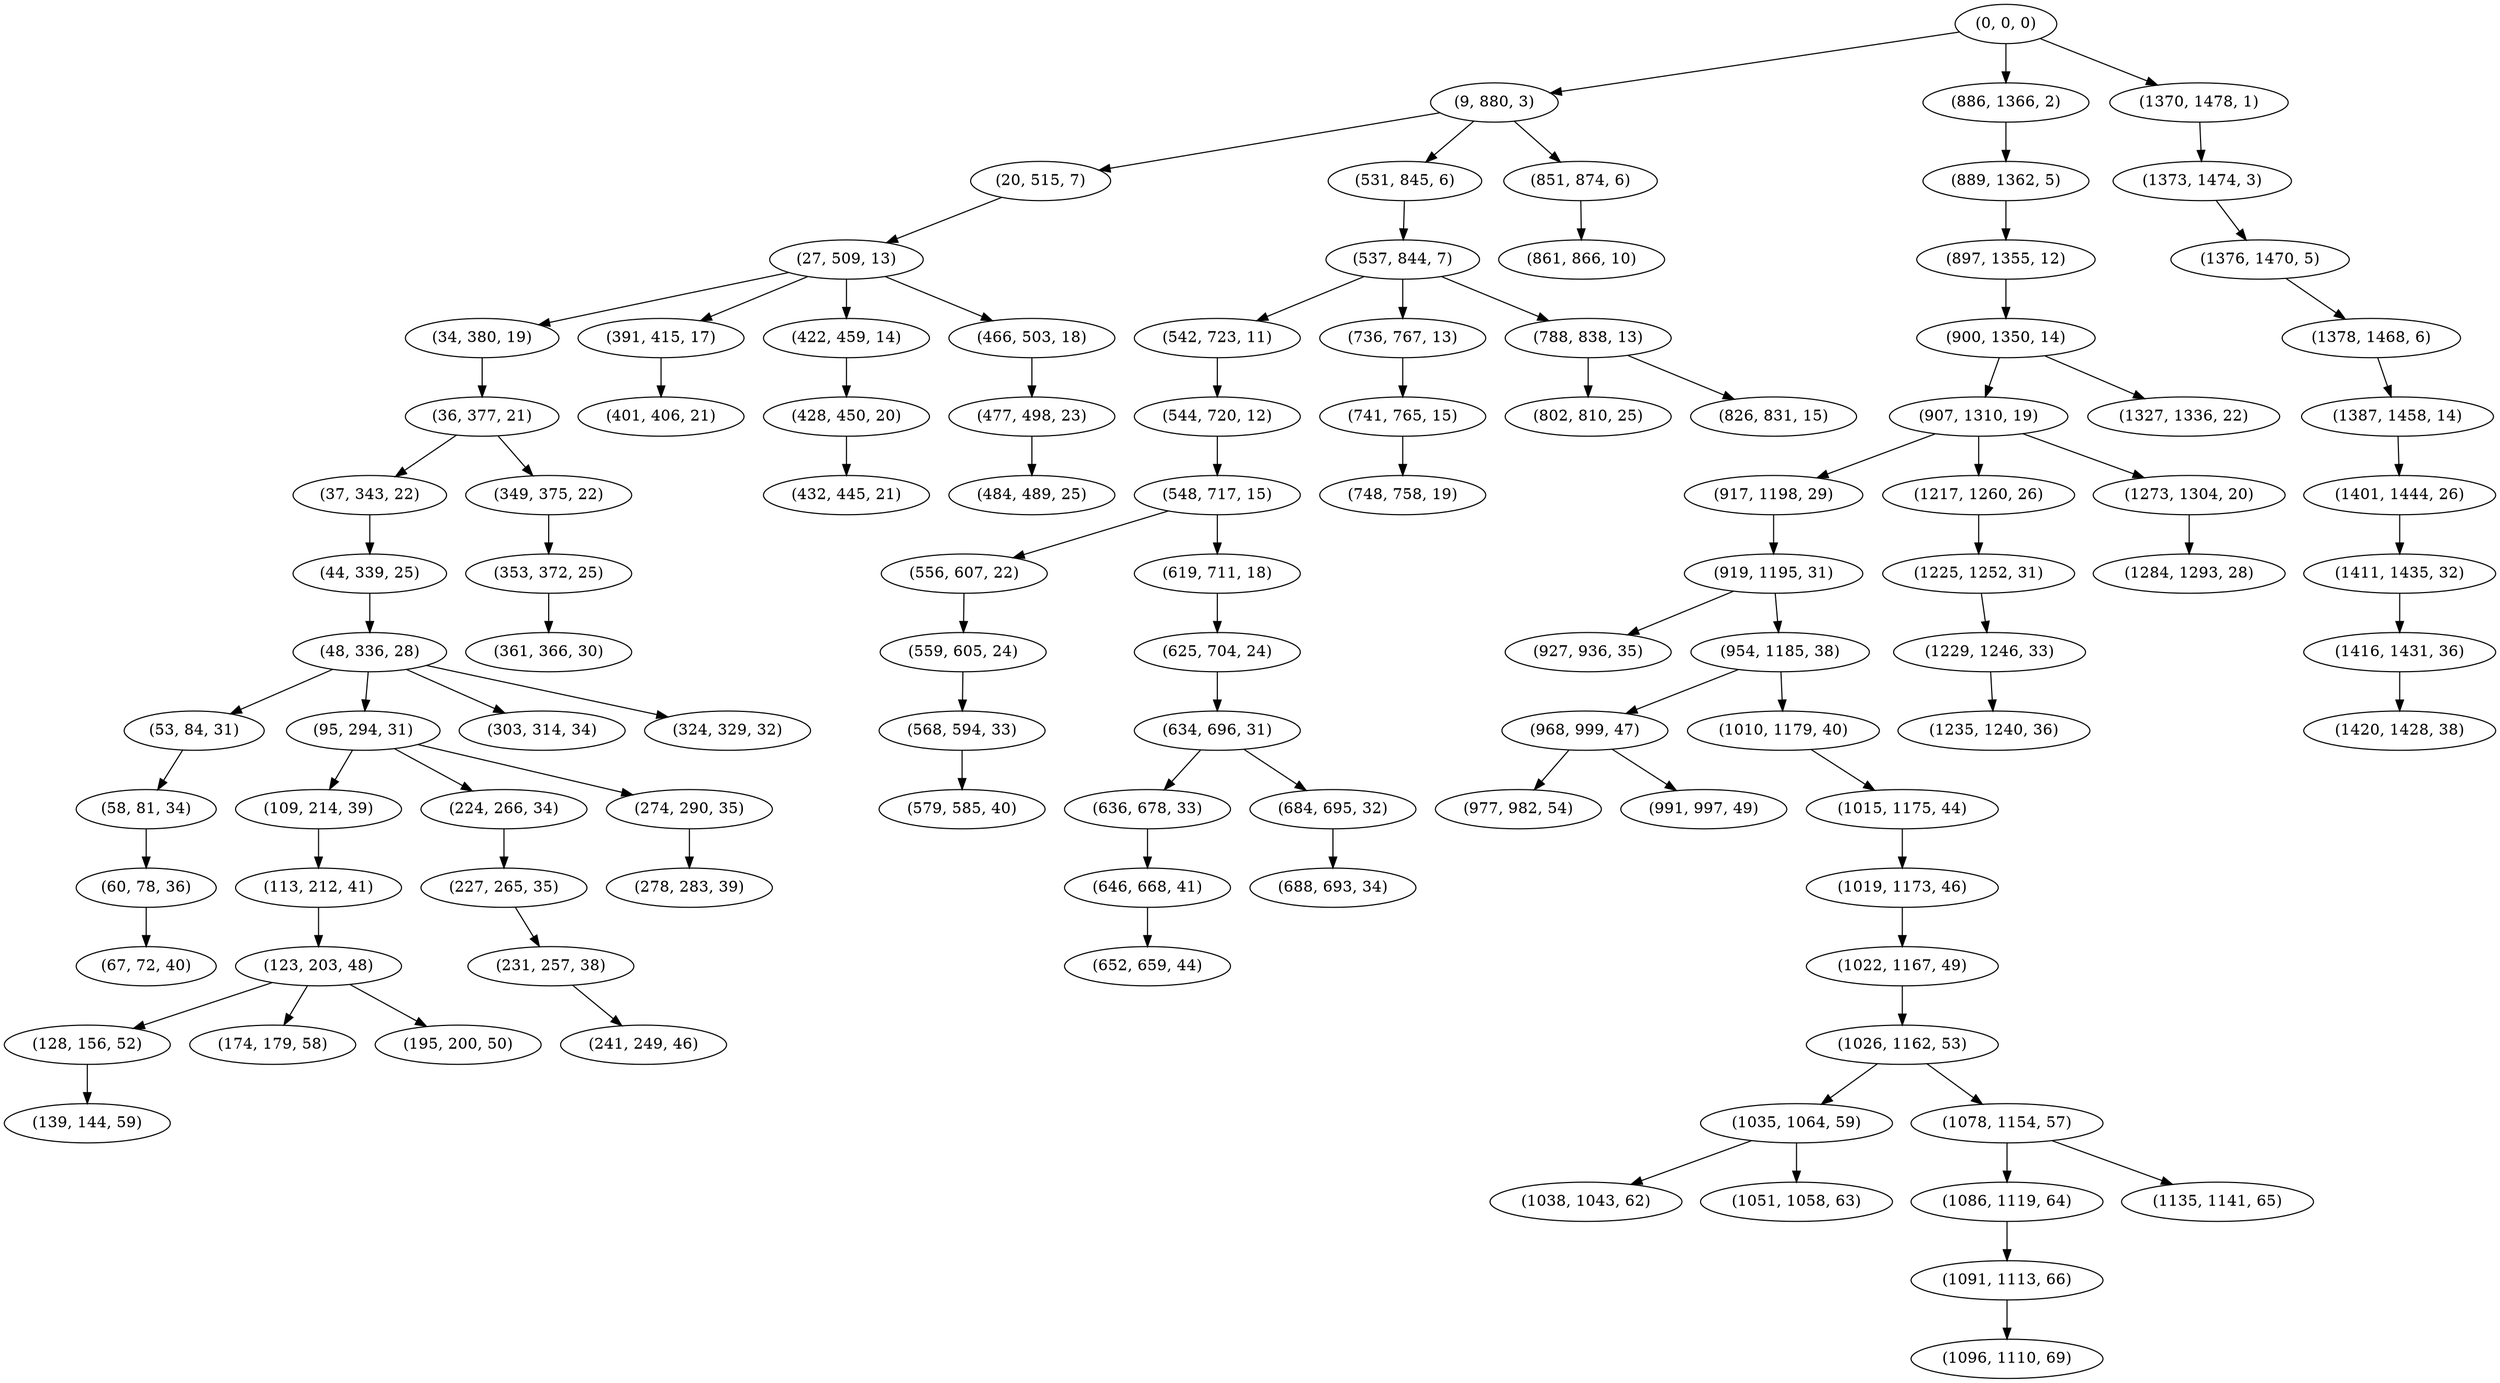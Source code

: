 digraph tree {
    "(0, 0, 0)";
    "(9, 880, 3)";
    "(20, 515, 7)";
    "(27, 509, 13)";
    "(34, 380, 19)";
    "(36, 377, 21)";
    "(37, 343, 22)";
    "(44, 339, 25)";
    "(48, 336, 28)";
    "(53, 84, 31)";
    "(58, 81, 34)";
    "(60, 78, 36)";
    "(67, 72, 40)";
    "(95, 294, 31)";
    "(109, 214, 39)";
    "(113, 212, 41)";
    "(123, 203, 48)";
    "(128, 156, 52)";
    "(139, 144, 59)";
    "(174, 179, 58)";
    "(195, 200, 50)";
    "(224, 266, 34)";
    "(227, 265, 35)";
    "(231, 257, 38)";
    "(241, 249, 46)";
    "(274, 290, 35)";
    "(278, 283, 39)";
    "(303, 314, 34)";
    "(324, 329, 32)";
    "(349, 375, 22)";
    "(353, 372, 25)";
    "(361, 366, 30)";
    "(391, 415, 17)";
    "(401, 406, 21)";
    "(422, 459, 14)";
    "(428, 450, 20)";
    "(432, 445, 21)";
    "(466, 503, 18)";
    "(477, 498, 23)";
    "(484, 489, 25)";
    "(531, 845, 6)";
    "(537, 844, 7)";
    "(542, 723, 11)";
    "(544, 720, 12)";
    "(548, 717, 15)";
    "(556, 607, 22)";
    "(559, 605, 24)";
    "(568, 594, 33)";
    "(579, 585, 40)";
    "(619, 711, 18)";
    "(625, 704, 24)";
    "(634, 696, 31)";
    "(636, 678, 33)";
    "(646, 668, 41)";
    "(652, 659, 44)";
    "(684, 695, 32)";
    "(688, 693, 34)";
    "(736, 767, 13)";
    "(741, 765, 15)";
    "(748, 758, 19)";
    "(788, 838, 13)";
    "(802, 810, 25)";
    "(826, 831, 15)";
    "(851, 874, 6)";
    "(861, 866, 10)";
    "(886, 1366, 2)";
    "(889, 1362, 5)";
    "(897, 1355, 12)";
    "(900, 1350, 14)";
    "(907, 1310, 19)";
    "(917, 1198, 29)";
    "(919, 1195, 31)";
    "(927, 936, 35)";
    "(954, 1185, 38)";
    "(968, 999, 47)";
    "(977, 982, 54)";
    "(991, 997, 49)";
    "(1010, 1179, 40)";
    "(1015, 1175, 44)";
    "(1019, 1173, 46)";
    "(1022, 1167, 49)";
    "(1026, 1162, 53)";
    "(1035, 1064, 59)";
    "(1038, 1043, 62)";
    "(1051, 1058, 63)";
    "(1078, 1154, 57)";
    "(1086, 1119, 64)";
    "(1091, 1113, 66)";
    "(1096, 1110, 69)";
    "(1135, 1141, 65)";
    "(1217, 1260, 26)";
    "(1225, 1252, 31)";
    "(1229, 1246, 33)";
    "(1235, 1240, 36)";
    "(1273, 1304, 20)";
    "(1284, 1293, 28)";
    "(1327, 1336, 22)";
    "(1370, 1478, 1)";
    "(1373, 1474, 3)";
    "(1376, 1470, 5)";
    "(1378, 1468, 6)";
    "(1387, 1458, 14)";
    "(1401, 1444, 26)";
    "(1411, 1435, 32)";
    "(1416, 1431, 36)";
    "(1420, 1428, 38)";
    "(0, 0, 0)" -> "(9, 880, 3)";
    "(0, 0, 0)" -> "(886, 1366, 2)";
    "(0, 0, 0)" -> "(1370, 1478, 1)";
    "(9, 880, 3)" -> "(20, 515, 7)";
    "(9, 880, 3)" -> "(531, 845, 6)";
    "(9, 880, 3)" -> "(851, 874, 6)";
    "(20, 515, 7)" -> "(27, 509, 13)";
    "(27, 509, 13)" -> "(34, 380, 19)";
    "(27, 509, 13)" -> "(391, 415, 17)";
    "(27, 509, 13)" -> "(422, 459, 14)";
    "(27, 509, 13)" -> "(466, 503, 18)";
    "(34, 380, 19)" -> "(36, 377, 21)";
    "(36, 377, 21)" -> "(37, 343, 22)";
    "(36, 377, 21)" -> "(349, 375, 22)";
    "(37, 343, 22)" -> "(44, 339, 25)";
    "(44, 339, 25)" -> "(48, 336, 28)";
    "(48, 336, 28)" -> "(53, 84, 31)";
    "(48, 336, 28)" -> "(95, 294, 31)";
    "(48, 336, 28)" -> "(303, 314, 34)";
    "(48, 336, 28)" -> "(324, 329, 32)";
    "(53, 84, 31)" -> "(58, 81, 34)";
    "(58, 81, 34)" -> "(60, 78, 36)";
    "(60, 78, 36)" -> "(67, 72, 40)";
    "(95, 294, 31)" -> "(109, 214, 39)";
    "(95, 294, 31)" -> "(224, 266, 34)";
    "(95, 294, 31)" -> "(274, 290, 35)";
    "(109, 214, 39)" -> "(113, 212, 41)";
    "(113, 212, 41)" -> "(123, 203, 48)";
    "(123, 203, 48)" -> "(128, 156, 52)";
    "(123, 203, 48)" -> "(174, 179, 58)";
    "(123, 203, 48)" -> "(195, 200, 50)";
    "(128, 156, 52)" -> "(139, 144, 59)";
    "(224, 266, 34)" -> "(227, 265, 35)";
    "(227, 265, 35)" -> "(231, 257, 38)";
    "(231, 257, 38)" -> "(241, 249, 46)";
    "(274, 290, 35)" -> "(278, 283, 39)";
    "(349, 375, 22)" -> "(353, 372, 25)";
    "(353, 372, 25)" -> "(361, 366, 30)";
    "(391, 415, 17)" -> "(401, 406, 21)";
    "(422, 459, 14)" -> "(428, 450, 20)";
    "(428, 450, 20)" -> "(432, 445, 21)";
    "(466, 503, 18)" -> "(477, 498, 23)";
    "(477, 498, 23)" -> "(484, 489, 25)";
    "(531, 845, 6)" -> "(537, 844, 7)";
    "(537, 844, 7)" -> "(542, 723, 11)";
    "(537, 844, 7)" -> "(736, 767, 13)";
    "(537, 844, 7)" -> "(788, 838, 13)";
    "(542, 723, 11)" -> "(544, 720, 12)";
    "(544, 720, 12)" -> "(548, 717, 15)";
    "(548, 717, 15)" -> "(556, 607, 22)";
    "(548, 717, 15)" -> "(619, 711, 18)";
    "(556, 607, 22)" -> "(559, 605, 24)";
    "(559, 605, 24)" -> "(568, 594, 33)";
    "(568, 594, 33)" -> "(579, 585, 40)";
    "(619, 711, 18)" -> "(625, 704, 24)";
    "(625, 704, 24)" -> "(634, 696, 31)";
    "(634, 696, 31)" -> "(636, 678, 33)";
    "(634, 696, 31)" -> "(684, 695, 32)";
    "(636, 678, 33)" -> "(646, 668, 41)";
    "(646, 668, 41)" -> "(652, 659, 44)";
    "(684, 695, 32)" -> "(688, 693, 34)";
    "(736, 767, 13)" -> "(741, 765, 15)";
    "(741, 765, 15)" -> "(748, 758, 19)";
    "(788, 838, 13)" -> "(802, 810, 25)";
    "(788, 838, 13)" -> "(826, 831, 15)";
    "(851, 874, 6)" -> "(861, 866, 10)";
    "(886, 1366, 2)" -> "(889, 1362, 5)";
    "(889, 1362, 5)" -> "(897, 1355, 12)";
    "(897, 1355, 12)" -> "(900, 1350, 14)";
    "(900, 1350, 14)" -> "(907, 1310, 19)";
    "(900, 1350, 14)" -> "(1327, 1336, 22)";
    "(907, 1310, 19)" -> "(917, 1198, 29)";
    "(907, 1310, 19)" -> "(1217, 1260, 26)";
    "(907, 1310, 19)" -> "(1273, 1304, 20)";
    "(917, 1198, 29)" -> "(919, 1195, 31)";
    "(919, 1195, 31)" -> "(927, 936, 35)";
    "(919, 1195, 31)" -> "(954, 1185, 38)";
    "(954, 1185, 38)" -> "(968, 999, 47)";
    "(954, 1185, 38)" -> "(1010, 1179, 40)";
    "(968, 999, 47)" -> "(977, 982, 54)";
    "(968, 999, 47)" -> "(991, 997, 49)";
    "(1010, 1179, 40)" -> "(1015, 1175, 44)";
    "(1015, 1175, 44)" -> "(1019, 1173, 46)";
    "(1019, 1173, 46)" -> "(1022, 1167, 49)";
    "(1022, 1167, 49)" -> "(1026, 1162, 53)";
    "(1026, 1162, 53)" -> "(1035, 1064, 59)";
    "(1026, 1162, 53)" -> "(1078, 1154, 57)";
    "(1035, 1064, 59)" -> "(1038, 1043, 62)";
    "(1035, 1064, 59)" -> "(1051, 1058, 63)";
    "(1078, 1154, 57)" -> "(1086, 1119, 64)";
    "(1078, 1154, 57)" -> "(1135, 1141, 65)";
    "(1086, 1119, 64)" -> "(1091, 1113, 66)";
    "(1091, 1113, 66)" -> "(1096, 1110, 69)";
    "(1217, 1260, 26)" -> "(1225, 1252, 31)";
    "(1225, 1252, 31)" -> "(1229, 1246, 33)";
    "(1229, 1246, 33)" -> "(1235, 1240, 36)";
    "(1273, 1304, 20)" -> "(1284, 1293, 28)";
    "(1370, 1478, 1)" -> "(1373, 1474, 3)";
    "(1373, 1474, 3)" -> "(1376, 1470, 5)";
    "(1376, 1470, 5)" -> "(1378, 1468, 6)";
    "(1378, 1468, 6)" -> "(1387, 1458, 14)";
    "(1387, 1458, 14)" -> "(1401, 1444, 26)";
    "(1401, 1444, 26)" -> "(1411, 1435, 32)";
    "(1411, 1435, 32)" -> "(1416, 1431, 36)";
    "(1416, 1431, 36)" -> "(1420, 1428, 38)";
}
